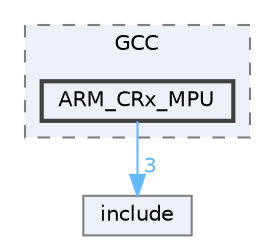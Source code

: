 digraph "D:/Projects/Raspberrypi_pico/pico_freertos_final/freertos_pico2/pico_freertos/FreeRTOS-Kernel/portable/GCC/ARM_CRx_MPU"
{
 // LATEX_PDF_SIZE
  bgcolor="transparent";
  edge [fontname=Helvetica,fontsize=10,labelfontname=Helvetica,labelfontsize=10];
  node [fontname=Helvetica,fontsize=10,shape=box,height=0.2,width=0.4];
  compound=true
  subgraph clusterdir_d47f747b1f9f69e8b995df24b56b1471 {
    graph [ bgcolor="#edf0f7", pencolor="grey50", label="GCC", fontname=Helvetica,fontsize=10 style="filled,dashed", URL="dir_d47f747b1f9f69e8b995df24b56b1471.html",tooltip=""]
  dir_f48d753e2c124a7f01ef5f0dfcafa2aa [label="ARM_CRx_MPU", fillcolor="#edf0f7", color="grey25", style="filled,bold", URL="dir_f48d753e2c124a7f01ef5f0dfcafa2aa.html",tooltip=""];
  }
  dir_c69ece34c3f150cb2c6f1098178b172a [label="include", fillcolor="#edf0f7", color="grey50", style="filled", URL="dir_c69ece34c3f150cb2c6f1098178b172a.html",tooltip=""];
  dir_f48d753e2c124a7f01ef5f0dfcafa2aa->dir_c69ece34c3f150cb2c6f1098178b172a [headlabel="3", labeldistance=1.5 headhref="dir_000076_000125.html" href="dir_000076_000125.html" color="steelblue1" fontcolor="steelblue1"];
}
